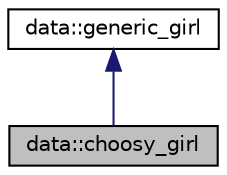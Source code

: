 digraph "data::choosy_girl"
{
  edge [fontname="Helvetica",fontsize="10",labelfontname="Helvetica",labelfontsize="10"];
  node [fontname="Helvetica",fontsize="10",shape=record];
  Node2 [label="data::choosy_girl",height=0.2,width=0.4,color="black", fillcolor="grey75", style="filled", fontcolor="black"];
  Node3 -> Node2 [dir="back",color="midnightblue",fontsize="10",style="solid",fontname="Helvetica"];
  Node3 [label="data::generic_girl",height=0.2,width=0.4,color="black", fillcolor="white", style="filled",URL="$classdata_1_1generic__girl.html",tooltip="Generic Girl class. "];
}
